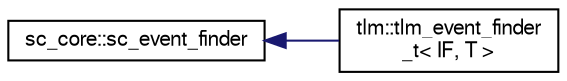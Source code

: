 digraph "Graphical Class Hierarchy"
{
  edge [fontname="FreeSans",fontsize="10",labelfontname="FreeSans",labelfontsize="10"];
  node [fontname="FreeSans",fontsize="10",shape=record];
  rankdir="LR";
  Node0 [label="sc_core::sc_event_finder",height=0.2,width=0.4,color="black", fillcolor="white", style="filled",URL="/mnt/c/Users/fangk/Documents/hdl-playground/lib/systemc-2.3.3/objdir/docs/sysc/doxygen/systemc.tag$a01124.html"];
  Node0 -> Node1 [dir="back",color="midnightblue",fontsize="10",style="solid",fontname="FreeSans"];
  Node1 [label="tlm::tlm_event_finder\l_t\< IF, T \>",height=0.2,width=0.4,color="black", fillcolor="white", style="filled",URL="$a02403.html"];
}
